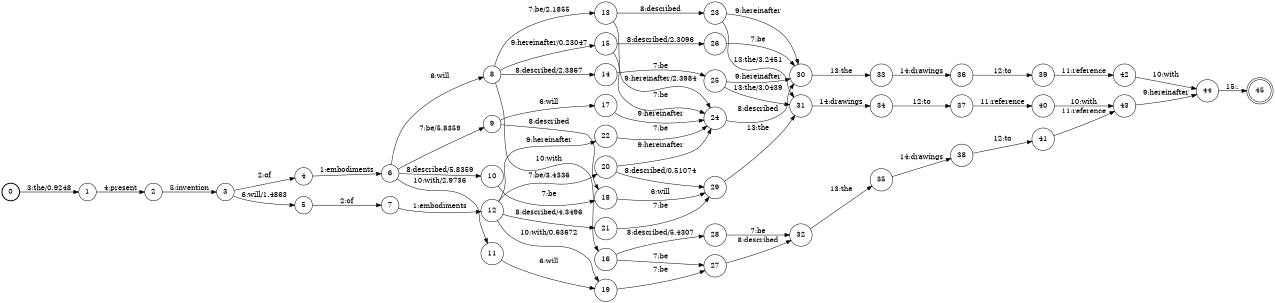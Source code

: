digraph FST {
rankdir = LR;
size = "8.5,11";
label = "";
center = 1;
orientation = Portrait;
ranksep = "0.4";
nodesep = "0.25";
0 [label = "0", shape = circle, style = bold, fontsize = 14]
	0 -> 1 [label = "3:the/0.9248", fontsize = 14];
1 [label = "1", shape = circle, style = solid, fontsize = 14]
	1 -> 2 [label = "4:present", fontsize = 14];
2 [label = "2", shape = circle, style = solid, fontsize = 14]
	2 -> 3 [label = "5:invention", fontsize = 14];
3 [label = "3", shape = circle, style = solid, fontsize = 14]
	3 -> 4 [label = "2:of", fontsize = 14];
	3 -> 5 [label = "6:will/1.4863", fontsize = 14];
4 [label = "4", shape = circle, style = solid, fontsize = 14]
	4 -> 6 [label = "1:embodiments", fontsize = 14];
5 [label = "5", shape = circle, style = solid, fontsize = 14]
	5 -> 7 [label = "2:of", fontsize = 14];
6 [label = "6", shape = circle, style = solid, fontsize = 14]
	6 -> 8 [label = "6:will", fontsize = 14];
	6 -> 9 [label = "7:be/5.8359", fontsize = 14];
	6 -> 10 [label = "8:described/5.8359", fontsize = 14];
	6 -> 11 [label = "10:with/2.9736", fontsize = 14];
7 [label = "7", shape = circle, style = solid, fontsize = 14]
	7 -> 12 [label = "1:embodiments", fontsize = 14];
8 [label = "8", shape = circle, style = solid, fontsize = 14]
	8 -> 13 [label = "7:be/2.1855", fontsize = 14];
	8 -> 14 [label = "8:described/2.3867", fontsize = 14];
	8 -> 15 [label = "9:hereinafter/0.23047", fontsize = 14];
	8 -> 16 [label = "10:with", fontsize = 14];
9 [label = "9", shape = circle, style = solid, fontsize = 14]
	9 -> 17 [label = "6:will", fontsize = 14];
	9 -> 18 [label = "8:described", fontsize = 14];
10 [label = "10", shape = circle, style = solid, fontsize = 14]
	10 -> 18 [label = "7:be", fontsize = 14];
11 [label = "11", shape = circle, style = solid, fontsize = 14]
	11 -> 19 [label = "6:will", fontsize = 14];
12 [label = "12", shape = circle, style = solid, fontsize = 14]
	12 -> 20 [label = "7:be/3.4336", fontsize = 14];
	12 -> 21 [label = "8:described/4.3496", fontsize = 14];
	12 -> 22 [label = "9:hereinafter", fontsize = 14];
	12 -> 19 [label = "10:with/0.63672", fontsize = 14];
13 [label = "13", shape = circle, style = solid, fontsize = 14]
	13 -> 23 [label = "8:described", fontsize = 14];
	13 -> 24 [label = "9:hereinafter/2.3984", fontsize = 14];
14 [label = "14", shape = circle, style = solid, fontsize = 14]
	14 -> 25 [label = "7:be", fontsize = 14];
15 [label = "15", shape = circle, style = solid, fontsize = 14]
	15 -> 24 [label = "7:be", fontsize = 14];
	15 -> 26 [label = "8:described/2.3096", fontsize = 14];
16 [label = "16", shape = circle, style = solid, fontsize = 14]
	16 -> 27 [label = "7:be", fontsize = 14];
	16 -> 28 [label = "8:described/5.4307", fontsize = 14];
17 [label = "17", shape = circle, style = solid, fontsize = 14]
	17 -> 24 [label = "9:hereinafter", fontsize = 14];
18 [label = "18", shape = circle, style = solid, fontsize = 14]
	18 -> 29 [label = "6:will", fontsize = 14];
19 [label = "19", shape = circle, style = solid, fontsize = 14]
	19 -> 27 [label = "7:be", fontsize = 14];
20 [label = "20", shape = circle, style = solid, fontsize = 14]
	20 -> 29 [label = "8:described/0.51074", fontsize = 14];
	20 -> 24 [label = "9:hereinafter", fontsize = 14];
21 [label = "21", shape = circle, style = solid, fontsize = 14]
	21 -> 29 [label = "7:be", fontsize = 14];
22 [label = "22", shape = circle, style = solid, fontsize = 14]
	22 -> 24 [label = "7:be", fontsize = 14];
23 [label = "23", shape = circle, style = solid, fontsize = 14]
	23 -> 31 [label = "13:the/3.2451", fontsize = 14];
	23 -> 30 [label = "9:hereinafter", fontsize = 14];
24 [label = "24", shape = circle, style = solid, fontsize = 14]
	24 -> 30 [label = "8:described", fontsize = 14];
25 [label = "25", shape = circle, style = solid, fontsize = 14]
	25 -> 31 [label = "13:the/3.0439", fontsize = 14];
	25 -> 30 [label = "9:hereinafter", fontsize = 14];
26 [label = "26", shape = circle, style = solid, fontsize = 14]
	26 -> 30 [label = "7:be", fontsize = 14];
27 [label = "27", shape = circle, style = solid, fontsize = 14]
	27 -> 32 [label = "8:described", fontsize = 14];
28 [label = "28", shape = circle, style = solid, fontsize = 14]
	28 -> 32 [label = "7:be", fontsize = 14];
29 [label = "29", shape = circle, style = solid, fontsize = 14]
	29 -> 31 [label = "13:the", fontsize = 14];
30 [label = "30", shape = circle, style = solid, fontsize = 14]
	30 -> 33 [label = "13:the", fontsize = 14];
31 [label = "31", shape = circle, style = solid, fontsize = 14]
	31 -> 34 [label = "14:drawings", fontsize = 14];
32 [label = "32", shape = circle, style = solid, fontsize = 14]
	32 -> 35 [label = "13:the", fontsize = 14];
33 [label = "33", shape = circle, style = solid, fontsize = 14]
	33 -> 36 [label = "14:drawings", fontsize = 14];
34 [label = "34", shape = circle, style = solid, fontsize = 14]
	34 -> 37 [label = "12:to", fontsize = 14];
35 [label = "35", shape = circle, style = solid, fontsize = 14]
	35 -> 38 [label = "14:drawings", fontsize = 14];
36 [label = "36", shape = circle, style = solid, fontsize = 14]
	36 -> 39 [label = "12:to", fontsize = 14];
37 [label = "37", shape = circle, style = solid, fontsize = 14]
	37 -> 40 [label = "11:reference", fontsize = 14];
38 [label = "38", shape = circle, style = solid, fontsize = 14]
	38 -> 41 [label = "12:to", fontsize = 14];
39 [label = "39", shape = circle, style = solid, fontsize = 14]
	39 -> 42 [label = "11:reference", fontsize = 14];
40 [label = "40", shape = circle, style = solid, fontsize = 14]
	40 -> 43 [label = "10:with", fontsize = 14];
41 [label = "41", shape = circle, style = solid, fontsize = 14]
	41 -> 43 [label = "11:reference", fontsize = 14];
42 [label = "42", shape = circle, style = solid, fontsize = 14]
	42 -> 44 [label = "10:with", fontsize = 14];
43 [label = "43", shape = circle, style = solid, fontsize = 14]
	43 -> 44 [label = "9:hereinafter", fontsize = 14];
44 [label = "44", shape = circle, style = solid, fontsize = 14]
	44 -> 45 [label = "15:.", fontsize = 14];
45 [label = "45", shape = doublecircle, style = solid, fontsize = 14]
}
